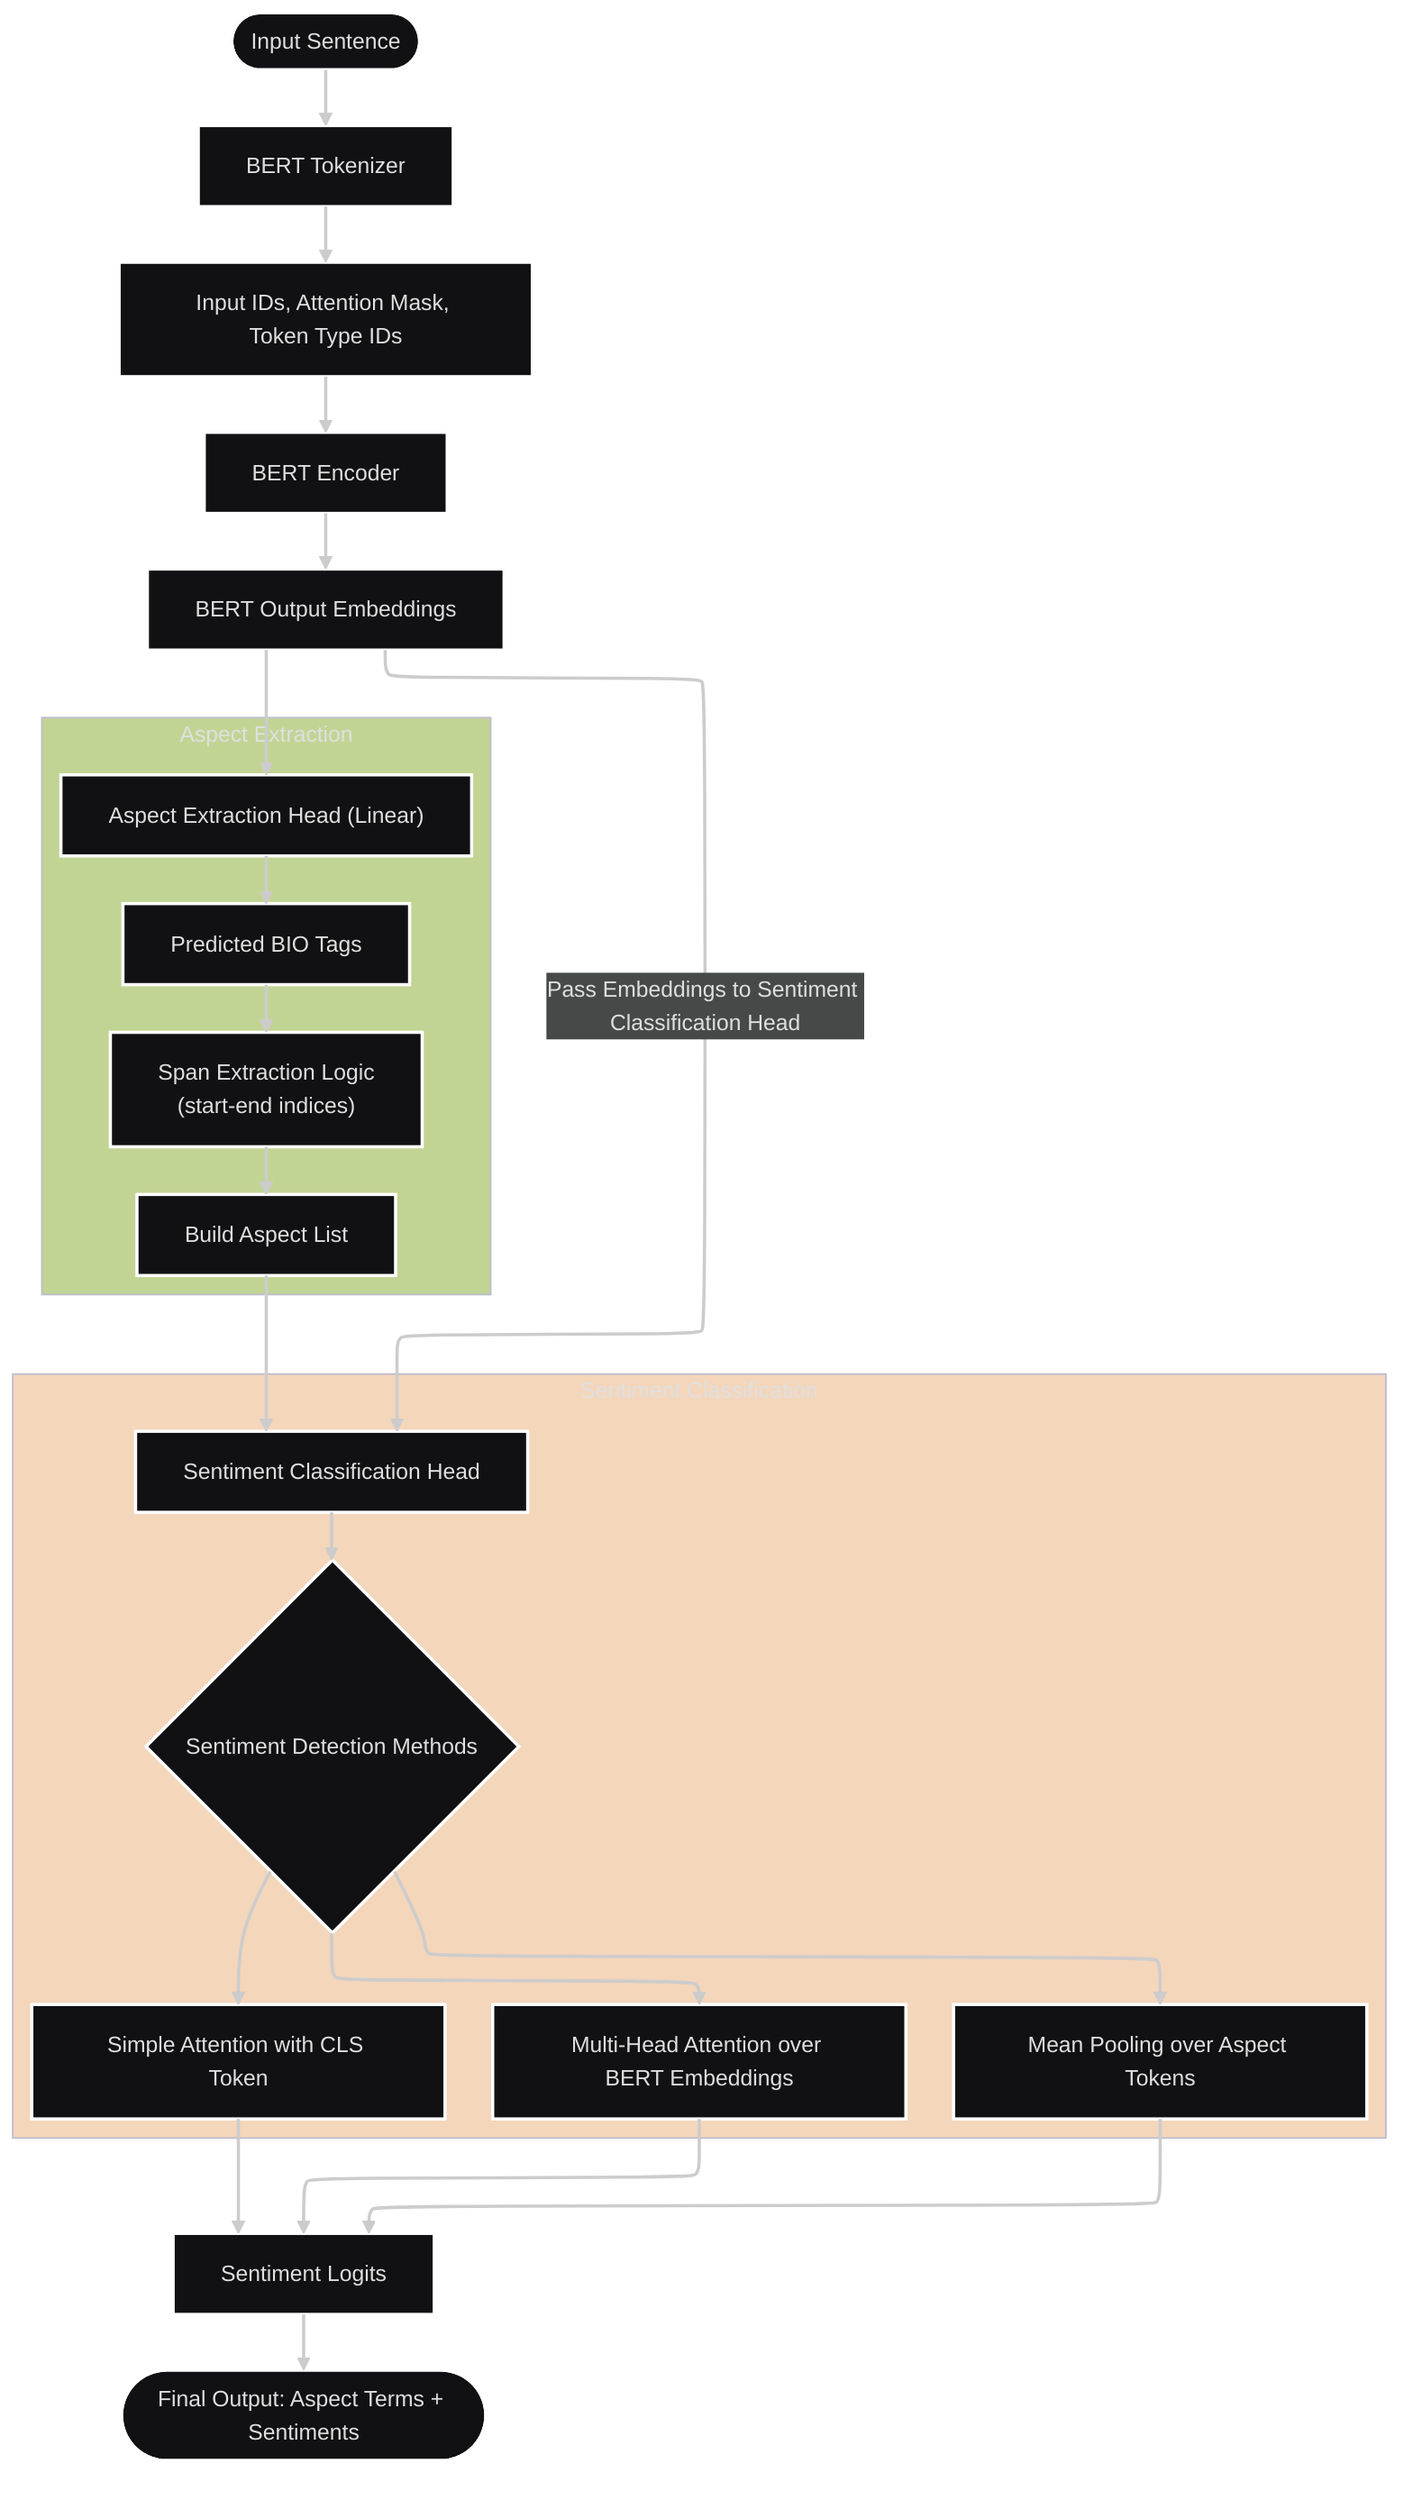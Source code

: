 ---
config:
  layout: elk
  theme: redux-dark
  look: classic
---
flowchart TD
 subgraph ae["Aspect Extraction"]
        E["Aspect Extraction Head (Linear)"]
        F["Predicted BIO Tags"]
        G["Span Extraction Logic<br>(start-end indices)"]
        H["Build Aspect List"]
  end
 subgraph sc["Sentiment Classification"]
        S["Sentiment Classification Head"]
        O{"Sentiment Detection Methods"}
        J1["Mean Pooling over Aspect Tokens"]
        J2["Multi-Head Attention over BERT Embeddings"]
        J3["Simple Attention with CLS Token"]
  end
    A(["Input Sentence"]) --> B["BERT Tokenizer"]
    B --> C["Input IDs, Attention Mask, Token Type IDs"]
    C --> D["BERT Encoder"]
    D --> M["BERT Output Embeddings"]
    M --> E
    M -- Pass Embeddings to Sentiment Classification Head --> S
    E --> F
    F --> G
    G --> H
    H --> S
    S --> O
    O --> J1 & J2 & J3
    J1 --> K["Sentiment Logits"]
    J2 --> K
    J3 --> K
    K --> L(["Final Output: Aspect Terms + Sentiments"])
    style ae fill:#7ba11775
    style sc fill:#e3934c61
